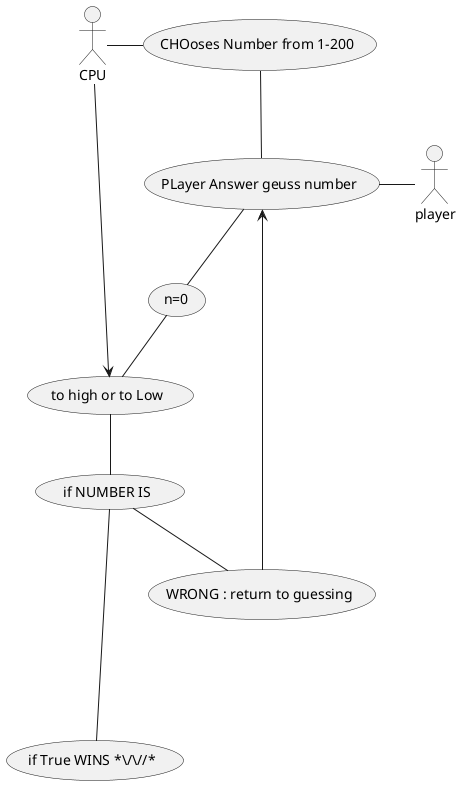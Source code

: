 @startuml


CPU -(CHOoses Number from 1-200)
(CHOoses Number from 1-200) -- (PLayer Answer geuss number)
(PLayer Answer geuss number)--(n=0)
(PLayer Answer geuss number) - player

(n=0) -- (to high or to Low)
CPU   -> (to high or to Low)
(to high or to Low)--(if NUMBER IS)
(if NUMBER IS) ---- (if True WINS *\\\/\//*)
(if NUMBER IS) -- (WRONG : return to guessing)
(WRONG : return to guessing) -> (PLayer Answer geuss number)

@enduml